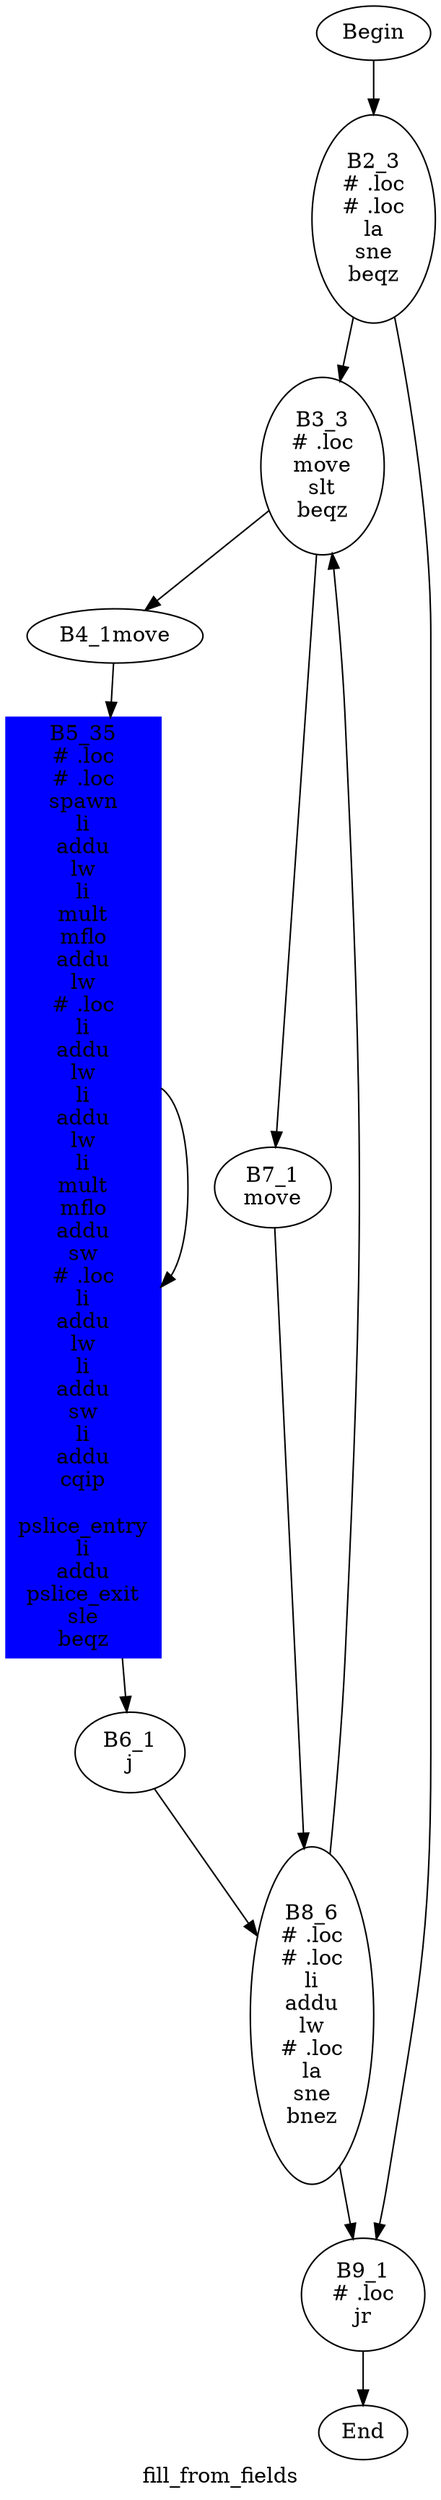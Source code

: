 digraph G{
	label = "fill_from_fields"	style = "dashed";
	color = purple;
	Node0 [label = "Begin"];
	Node0 -> {Node2 }
	Node1 [label = "End"];
	Node1 -> {}
	Node2 [label = "B2_3\n# .loc\n# .loc\nla\nsne\nbeqz\n"];
	Node2 -> {Node3 Node9 }
	Node3 [label = "B3_3\n# .loc\nmove\nslt\nbeqz\n"];
	Node3 -> {Node4 Node7 }
	Node4 [label = "B4_1move\n"];
	Node4 -> {Node5 }
	Node5 [label = "B5_35\n# .loc\n# .loc\nspawn\nli\naddu\nlw\nli\nmult\nmflo\naddu\nlw\n# .loc\nli\naddu\nlw\nli\naddu\nlw\nli\nmult\nmflo\naddu\nsw\n# .loc\nli\naddu\nlw\nli\naddu\nsw\nli\naddu\ncqip\n\npslice_entry\nli\naddu\npslice_exit\nsle\nbeqz\n"];
	Node5 -> {Node6 Node5 }
	Node6 [label = "B6_1\nj\n"];
	Node6 -> {Node8 }
	Node7 [label = "B7_1\nmove\n"];
	Node7 -> {Node8 }
	Node8 [label = "B8_6\n# .loc\n# .loc\nli\naddu\nlw\n# .loc\nla\nsne\nbnez\n"];
	Node8 -> {Node9 Node3 }
	Node9 [label = "B9_1\n# .loc\njr\n"];
	Node9 -> {Node1 }
	Node5 [shape = box ,style=filled ,color=red];
	Node5 [shape = polygon ,style=filled ,color=blue];
}

